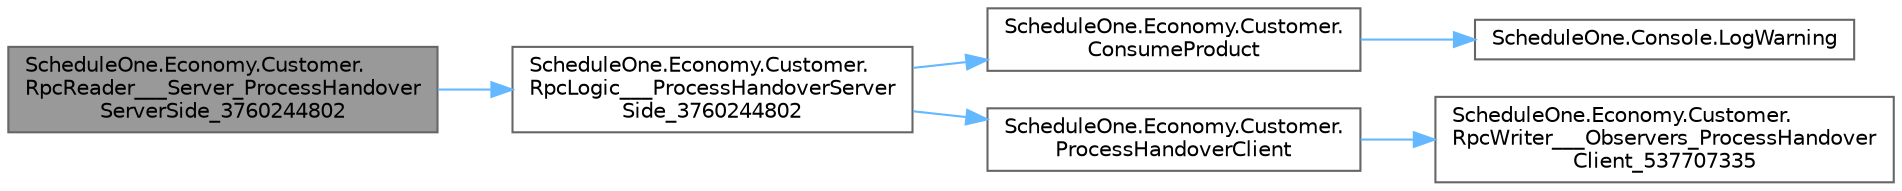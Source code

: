 digraph "ScheduleOne.Economy.Customer.RpcReader___Server_ProcessHandoverServerSide_3760244802"
{
 // LATEX_PDF_SIZE
  bgcolor="transparent";
  edge [fontname=Helvetica,fontsize=10,labelfontname=Helvetica,labelfontsize=10];
  node [fontname=Helvetica,fontsize=10,shape=box,height=0.2,width=0.4];
  rankdir="LR";
  Node1 [id="Node000001",label="ScheduleOne.Economy.Customer.\lRpcReader___Server_ProcessHandover\lServerSide_3760244802",height=0.2,width=0.4,color="gray40", fillcolor="grey60", style="filled", fontcolor="black",tooltip=" "];
  Node1 -> Node2 [id="edge1_Node000001_Node000002",color="steelblue1",style="solid",tooltip=" "];
  Node2 [id="Node000002",label="ScheduleOne.Economy.Customer.\lRpcLogic___ProcessHandoverServer\lSide_3760244802",height=0.2,width=0.4,color="grey40", fillcolor="white", style="filled",URL="$class_schedule_one_1_1_economy_1_1_customer.html#a56a6feea52aab418c0f47b754de00e43",tooltip=" "];
  Node2 -> Node3 [id="edge2_Node000002_Node000003",color="steelblue1",style="solid",tooltip=" "];
  Node3 [id="Node000003",label="ScheduleOne.Economy.Customer.\lConsumeProduct",height=0.2,width=0.4,color="grey40", fillcolor="white", style="filled",URL="$class_schedule_one_1_1_economy_1_1_customer.html#a511d113c83680b6a42472ae3531978be",tooltip=" "];
  Node3 -> Node4 [id="edge3_Node000003_Node000004",color="steelblue1",style="solid",tooltip=" "];
  Node4 [id="Node000004",label="ScheduleOne.Console.LogWarning",height=0.2,width=0.4,color="grey40", fillcolor="white", style="filled",URL="$class_schedule_one_1_1_console.html#a4af4a471d16b1029b44a8121bf41d45c",tooltip=" "];
  Node2 -> Node5 [id="edge4_Node000002_Node000005",color="steelblue1",style="solid",tooltip=" "];
  Node5 [id="Node000005",label="ScheduleOne.Economy.Customer.\lProcessHandoverClient",height=0.2,width=0.4,color="grey40", fillcolor="white", style="filled",URL="$class_schedule_one_1_1_economy_1_1_customer.html#aeb30701602e353a81f0b4bf022c8f0b7",tooltip=" "];
  Node5 -> Node6 [id="edge5_Node000005_Node000006",color="steelblue1",style="solid",tooltip=" "];
  Node6 [id="Node000006",label="ScheduleOne.Economy.Customer.\lRpcWriter___Observers_ProcessHandover\lClient_537707335",height=0.2,width=0.4,color="grey40", fillcolor="white", style="filled",URL="$class_schedule_one_1_1_economy_1_1_customer.html#a32b92a429fc35fedb813198849849e66",tooltip=" "];
}
